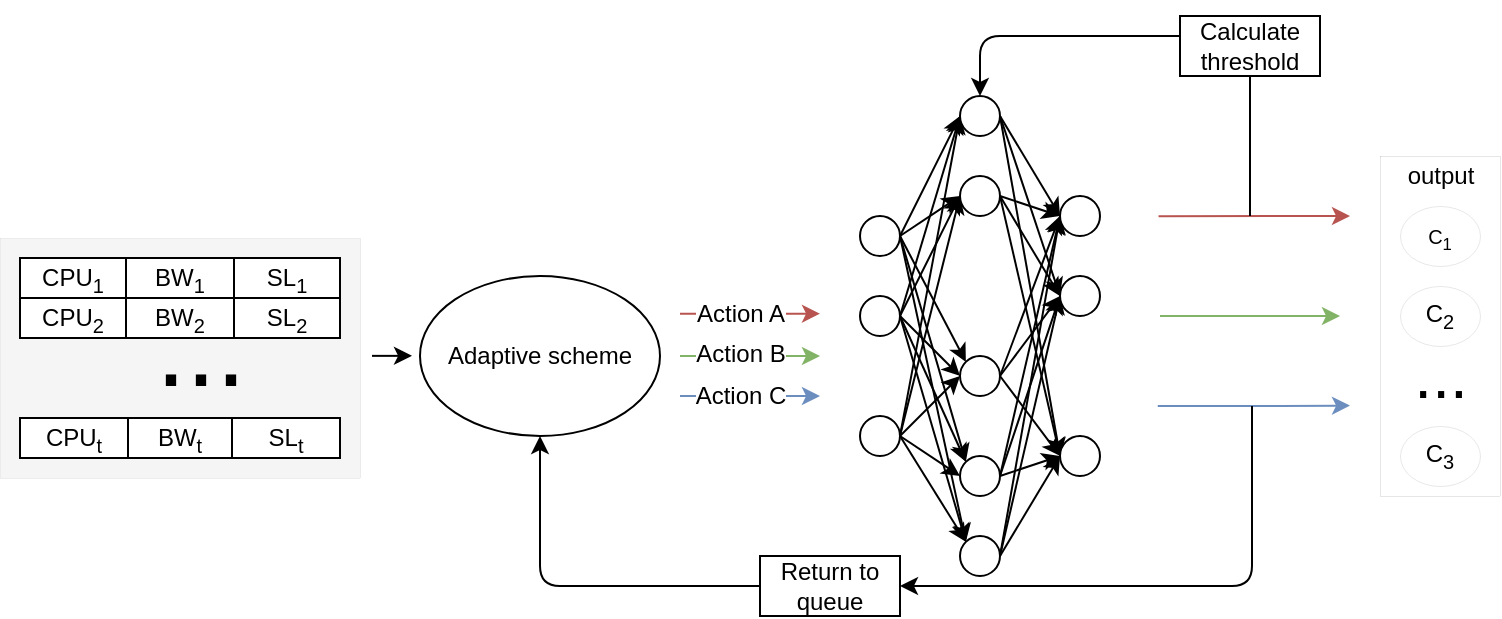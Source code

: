 <mxfile>
    <diagram id="OLkbK1o3q7nJBEpYl-aO" name="第 1 页">
        <mxGraphModel dx="1095" dy="1122" grid="1" gridSize="10" guides="1" tooltips="1" connect="1" arrows="1" fold="1" page="1" pageScale="1" pageWidth="827" pageHeight="1169" math="0" shadow="0">
            <root>
                <mxCell id="0"/>
                <mxCell id="1" parent="0"/>
                <mxCell id="80" value="" style="endArrow=classic;html=1;fillColor=#dae8fc;strokeColor=#6c8ebf;startArrow=none;exitX=0.888;exitY=0.955;exitDx=0;exitDy=0;exitPerimeter=0;" edge="1" parent="1">
                    <mxGeometry width="50" height="50" relative="1" as="geometry">
                        <mxPoint x="588.88" y="285.05" as="sourcePoint"/>
                        <mxPoint x="685" y="284.8" as="targetPoint"/>
                        <Array as="points">
                            <mxPoint x="640" y="285"/>
                        </Array>
                    </mxGeometry>
                </mxCell>
                <mxCell id="120" value="" style="rounded=0;whiteSpace=wrap;html=1;fontSize=12;strokeWidth=0;fillColor=#f5f5f5;fontColor=#333333;strokeColor=#666666;" vertex="1" parent="1">
                    <mxGeometry x="10" y="201" width="180" height="120" as="geometry"/>
                </mxCell>
                <mxCell id="12" value="" style="endArrow=classic;html=1;fillColor=#f8cecc;strokeColor=#b85450;" edge="1" parent="1">
                    <mxGeometry width="50" height="50" relative="1" as="geometry">
                        <mxPoint x="350" y="238.82" as="sourcePoint"/>
                        <mxPoint x="420" y="238.82" as="targetPoint"/>
                    </mxGeometry>
                </mxCell>
                <mxCell id="114" value="Action A" style="edgeLabel;html=1;align=center;verticalAlign=middle;resizable=0;points=[];fontSize=12;" vertex="1" connectable="0" parent="12">
                    <mxGeometry x="-0.136" relative="1" as="geometry">
                        <mxPoint as="offset"/>
                    </mxGeometry>
                </mxCell>
                <mxCell id="36" style="edgeStyle=none;html=1;exitX=1;exitY=0.5;exitDx=0;exitDy=0;entryX=0;entryY=0.5;entryDx=0;entryDy=0;strokeWidth=1;" edge="1" parent="1" source="13" target="18">
                    <mxGeometry relative="1" as="geometry"/>
                </mxCell>
                <mxCell id="37" style="edgeStyle=none;html=1;exitX=1;exitY=0.5;exitDx=0;exitDy=0;entryX=0;entryY=0.5;entryDx=0;entryDy=0;strokeWidth=1;" edge="1" parent="1" source="13" target="17">
                    <mxGeometry relative="1" as="geometry"/>
                </mxCell>
                <mxCell id="38" style="edgeStyle=none;html=1;exitX=1;exitY=0.5;exitDx=0;exitDy=0;entryX=0;entryY=0;entryDx=0;entryDy=0;strokeWidth=1;" edge="1" parent="1" source="13" target="19">
                    <mxGeometry relative="1" as="geometry"/>
                </mxCell>
                <mxCell id="39" style="edgeStyle=none;html=1;exitX=1;exitY=0.5;exitDx=0;exitDy=0;entryX=0;entryY=0;entryDx=0;entryDy=0;strokeWidth=1;" edge="1" parent="1" source="13" target="20">
                    <mxGeometry relative="1" as="geometry"/>
                </mxCell>
                <mxCell id="40" style="edgeStyle=none;html=1;exitX=1;exitY=0.5;exitDx=0;exitDy=0;entryX=0;entryY=0;entryDx=0;entryDy=0;strokeWidth=1;" edge="1" parent="1" source="13" target="21">
                    <mxGeometry relative="1" as="geometry"/>
                </mxCell>
                <mxCell id="13" value="" style="ellipse;whiteSpace=wrap;html=1;aspect=fixed;" vertex="1" parent="1">
                    <mxGeometry x="440" y="190" width="20" height="20" as="geometry"/>
                </mxCell>
                <mxCell id="41" style="edgeStyle=none;html=1;exitX=1;exitY=0.5;exitDx=0;exitDy=0;strokeWidth=1;" edge="1" parent="1" source="14">
                    <mxGeometry relative="1" as="geometry">
                        <mxPoint x="490" y="140.0" as="targetPoint"/>
                    </mxGeometry>
                </mxCell>
                <mxCell id="42" style="edgeStyle=none;html=1;exitX=1;exitY=0.5;exitDx=0;exitDy=0;strokeWidth=1;" edge="1" parent="1" source="14">
                    <mxGeometry relative="1" as="geometry">
                        <mxPoint x="490" y="180.0" as="targetPoint"/>
                    </mxGeometry>
                </mxCell>
                <mxCell id="43" style="edgeStyle=none;html=1;exitX=1;exitY=0.5;exitDx=0;exitDy=0;entryX=0;entryY=0.5;entryDx=0;entryDy=0;strokeWidth=1;" edge="1" parent="1" source="14" target="19">
                    <mxGeometry relative="1" as="geometry"/>
                </mxCell>
                <mxCell id="44" style="edgeStyle=none;html=1;exitX=1;exitY=0.5;exitDx=0;exitDy=0;entryX=0;entryY=0;entryDx=0;entryDy=0;strokeWidth=1;" edge="1" parent="1" source="14" target="20">
                    <mxGeometry relative="1" as="geometry"/>
                </mxCell>
                <mxCell id="45" style="edgeStyle=none;html=1;exitX=1;exitY=0.5;exitDx=0;exitDy=0;entryX=0;entryY=0;entryDx=0;entryDy=0;strokeWidth=1;" edge="1" parent="1" source="14" target="21">
                    <mxGeometry relative="1" as="geometry"/>
                </mxCell>
                <mxCell id="14" value="" style="ellipse;whiteSpace=wrap;html=1;aspect=fixed;" vertex="1" parent="1">
                    <mxGeometry x="440" y="230" width="20" height="20" as="geometry"/>
                </mxCell>
                <mxCell id="47" style="edgeStyle=none;html=1;exitX=1;exitY=0.5;exitDx=0;exitDy=0;entryX=0;entryY=0.5;entryDx=0;entryDy=0;strokeWidth=1;" edge="1" parent="1" source="15" target="18">
                    <mxGeometry relative="1" as="geometry"/>
                </mxCell>
                <mxCell id="49" style="edgeStyle=none;html=1;exitX=1;exitY=0.5;exitDx=0;exitDy=0;strokeWidth=1;" edge="1" parent="1" source="15">
                    <mxGeometry relative="1" as="geometry">
                        <mxPoint x="490" y="180.0" as="targetPoint"/>
                    </mxGeometry>
                </mxCell>
                <mxCell id="50" style="edgeStyle=none;html=1;exitX=1;exitY=0.5;exitDx=0;exitDy=0;entryX=0;entryY=0.5;entryDx=0;entryDy=0;strokeWidth=1;" edge="1" parent="1" source="15" target="19">
                    <mxGeometry relative="1" as="geometry"/>
                </mxCell>
                <mxCell id="51" style="edgeStyle=none;html=1;exitX=1;exitY=0.5;exitDx=0;exitDy=0;entryX=0;entryY=0.5;entryDx=0;entryDy=0;strokeWidth=1;" edge="1" parent="1" source="15" target="20">
                    <mxGeometry relative="1" as="geometry"/>
                </mxCell>
                <mxCell id="52" style="edgeStyle=none;html=1;exitX=1;exitY=0.5;exitDx=0;exitDy=0;entryX=0;entryY=0;entryDx=0;entryDy=0;strokeWidth=1;" edge="1" parent="1" source="15" target="21">
                    <mxGeometry relative="1" as="geometry"/>
                </mxCell>
                <mxCell id="15" value="" style="ellipse;whiteSpace=wrap;html=1;aspect=fixed;" vertex="1" parent="1">
                    <mxGeometry x="440" y="290" width="20" height="20" as="geometry"/>
                </mxCell>
                <mxCell id="54" style="edgeStyle=none;html=1;exitX=1;exitY=0.5;exitDx=0;exitDy=0;strokeWidth=1;" edge="1" parent="1" source="17">
                    <mxGeometry relative="1" as="geometry">
                        <mxPoint x="540" y="190.0" as="targetPoint"/>
                    </mxGeometry>
                </mxCell>
                <mxCell id="59" style="edgeStyle=none;html=1;exitX=1;exitY=0.5;exitDx=0;exitDy=0;strokeWidth=1;" edge="1" parent="1" source="17">
                    <mxGeometry relative="1" as="geometry">
                        <mxPoint x="540" y="230" as="targetPoint"/>
                    </mxGeometry>
                </mxCell>
                <mxCell id="64" style="edgeStyle=none;html=1;exitX=1;exitY=0.5;exitDx=0;exitDy=0;strokeWidth=1;" edge="1" parent="1" source="17">
                    <mxGeometry relative="1" as="geometry">
                        <mxPoint x="540" y="310" as="targetPoint"/>
                    </mxGeometry>
                </mxCell>
                <mxCell id="17" value="" style="ellipse;whiteSpace=wrap;html=1;aspect=fixed;" vertex="1" parent="1">
                    <mxGeometry x="490" y="170" width="20" height="20" as="geometry"/>
                </mxCell>
                <mxCell id="53" style="edgeStyle=none;html=1;exitX=1;exitY=0.5;exitDx=0;exitDy=0;entryX=0;entryY=0.5;entryDx=0;entryDy=0;strokeWidth=1;" edge="1" parent="1" source="18" target="22">
                    <mxGeometry relative="1" as="geometry"/>
                </mxCell>
                <mxCell id="58" style="edgeStyle=none;html=1;exitX=1;exitY=0.5;exitDx=0;exitDy=0;entryX=0;entryY=0.5;entryDx=0;entryDy=0;strokeWidth=1;" edge="1" parent="1" source="18" target="23">
                    <mxGeometry relative="1" as="geometry"/>
                </mxCell>
                <mxCell id="63" style="edgeStyle=none;html=1;exitX=1;exitY=0.5;exitDx=0;exitDy=0;entryX=0;entryY=0.5;entryDx=0;entryDy=0;strokeWidth=1;" edge="1" parent="1" source="18" target="24">
                    <mxGeometry relative="1" as="geometry"/>
                </mxCell>
                <mxCell id="18" value="" style="ellipse;whiteSpace=wrap;html=1;aspect=fixed;" vertex="1" parent="1">
                    <mxGeometry x="490" y="130" width="20" height="20" as="geometry"/>
                </mxCell>
                <mxCell id="55" style="edgeStyle=none;html=1;exitX=1;exitY=0.5;exitDx=0;exitDy=0;entryX=0;entryY=0.5;entryDx=0;entryDy=0;strokeWidth=1;" edge="1" parent="1" source="19" target="22">
                    <mxGeometry relative="1" as="geometry"/>
                </mxCell>
                <mxCell id="60" style="edgeStyle=none;html=1;exitX=1;exitY=0.5;exitDx=0;exitDy=0;entryX=0;entryY=0.5;entryDx=0;entryDy=0;strokeWidth=1;" edge="1" parent="1" source="19" target="23">
                    <mxGeometry relative="1" as="geometry"/>
                </mxCell>
                <mxCell id="65" style="edgeStyle=none;html=1;exitX=1;exitY=0.5;exitDx=0;exitDy=0;strokeWidth=1;" edge="1" parent="1" source="19">
                    <mxGeometry relative="1" as="geometry">
                        <mxPoint x="540" y="310" as="targetPoint"/>
                    </mxGeometry>
                </mxCell>
                <mxCell id="19" value="" style="ellipse;whiteSpace=wrap;html=1;aspect=fixed;" vertex="1" parent="1">
                    <mxGeometry x="490" y="260" width="20" height="20" as="geometry"/>
                </mxCell>
                <mxCell id="56" style="edgeStyle=none;html=1;exitX=1;exitY=0.5;exitDx=0;exitDy=0;strokeWidth=1;" edge="1" parent="1" source="20">
                    <mxGeometry relative="1" as="geometry">
                        <mxPoint x="540" y="190.0" as="targetPoint"/>
                    </mxGeometry>
                </mxCell>
                <mxCell id="61" style="edgeStyle=none;html=1;exitX=1;exitY=0.5;exitDx=0;exitDy=0;strokeWidth=1;" edge="1" parent="1" source="20">
                    <mxGeometry relative="1" as="geometry">
                        <mxPoint x="540" y="230" as="targetPoint"/>
                    </mxGeometry>
                </mxCell>
                <mxCell id="66" style="edgeStyle=none;html=1;exitX=1;exitY=0.5;exitDx=0;exitDy=0;strokeWidth=1;" edge="1" parent="1" source="20">
                    <mxGeometry relative="1" as="geometry">
                        <mxPoint x="540" y="310" as="targetPoint"/>
                    </mxGeometry>
                </mxCell>
                <mxCell id="20" value="" style="ellipse;whiteSpace=wrap;html=1;aspect=fixed;" vertex="1" parent="1">
                    <mxGeometry x="490" y="310" width="20" height="20" as="geometry"/>
                </mxCell>
                <mxCell id="57" style="edgeStyle=none;html=1;exitX=1;exitY=0.5;exitDx=0;exitDy=0;entryX=0;entryY=0.5;entryDx=0;entryDy=0;strokeWidth=1;" edge="1" parent="1" source="21" target="22">
                    <mxGeometry relative="1" as="geometry"/>
                </mxCell>
                <mxCell id="62" style="edgeStyle=none;html=1;exitX=1;exitY=0.5;exitDx=0;exitDy=0;strokeWidth=1;" edge="1" parent="1" source="21">
                    <mxGeometry relative="1" as="geometry">
                        <mxPoint x="540" y="230" as="targetPoint"/>
                    </mxGeometry>
                </mxCell>
                <mxCell id="67" style="edgeStyle=none;html=1;exitX=1;exitY=0.5;exitDx=0;exitDy=0;strokeWidth=1;" edge="1" parent="1" source="21">
                    <mxGeometry relative="1" as="geometry">
                        <mxPoint x="540" y="310" as="targetPoint"/>
                    </mxGeometry>
                </mxCell>
                <mxCell id="21" value="" style="ellipse;whiteSpace=wrap;html=1;aspect=fixed;" vertex="1" parent="1">
                    <mxGeometry x="490" y="350" width="20" height="20" as="geometry"/>
                </mxCell>
                <mxCell id="22" value="" style="ellipse;whiteSpace=wrap;html=1;aspect=fixed;" vertex="1" parent="1">
                    <mxGeometry x="540" y="180" width="20" height="20" as="geometry"/>
                </mxCell>
                <mxCell id="23" value="" style="ellipse;whiteSpace=wrap;html=1;aspect=fixed;" vertex="1" parent="1">
                    <mxGeometry x="540" y="220" width="20" height="20" as="geometry"/>
                </mxCell>
                <mxCell id="24" value="" style="ellipse;whiteSpace=wrap;html=1;aspect=fixed;" vertex="1" parent="1">
                    <mxGeometry x="540" y="300" width="20" height="20" as="geometry"/>
                </mxCell>
                <mxCell id="68" value="Adaptive scheme" style="ellipse;whiteSpace=wrap;html=1;" vertex="1" parent="1">
                    <mxGeometry x="220" y="220" width="120" height="80" as="geometry"/>
                </mxCell>
                <mxCell id="74" value="" style="endArrow=classic;html=1;fillColor=#d5e8d4;strokeColor=#82b366;" edge="1" parent="1">
                    <mxGeometry width="50" height="50" relative="1" as="geometry">
                        <mxPoint x="350" y="260" as="sourcePoint"/>
                        <mxPoint x="420" y="260" as="targetPoint"/>
                    </mxGeometry>
                </mxCell>
                <mxCell id="115" value="Action B" style="edgeLabel;html=1;align=center;verticalAlign=middle;resizable=0;points=[];fontSize=12;" vertex="1" connectable="0" parent="74">
                    <mxGeometry x="-0.136" y="1" relative="1" as="geometry">
                        <mxPoint as="offset"/>
                    </mxGeometry>
                </mxCell>
                <mxCell id="75" value="" style="endArrow=classic;html=1;fillColor=#dae8fc;strokeColor=#6c8ebf;" edge="1" parent="1">
                    <mxGeometry width="50" height="50" relative="1" as="geometry">
                        <mxPoint x="350" y="280" as="sourcePoint"/>
                        <mxPoint x="420" y="280" as="targetPoint"/>
                    </mxGeometry>
                </mxCell>
                <mxCell id="116" value="Action C" style="edgeLabel;html=1;align=center;verticalAlign=middle;resizable=0;points=[];fontSize=12;" vertex="1" connectable="0" parent="75">
                    <mxGeometry x="-0.143" relative="1" as="geometry">
                        <mxPoint as="offset"/>
                    </mxGeometry>
                </mxCell>
                <mxCell id="76" value="" style="endArrow=classic;html=1;fillColor=#f8cecc;strokeColor=#b85450;startArrow=none;exitX=0.927;exitY=0.092;exitDx=0;exitDy=0;exitPerimeter=0;" edge="1" parent="1">
                    <mxGeometry width="50" height="50" relative="1" as="geometry">
                        <mxPoint x="589.27" y="190.12" as="sourcePoint"/>
                        <mxPoint x="685" y="190" as="targetPoint"/>
                    </mxGeometry>
                </mxCell>
                <mxCell id="81" style="edgeStyle=none;html=1;exitX=0.5;exitY=0;exitDx=0;exitDy=0;strokeWidth=1;entryX=0.5;entryY=0;entryDx=0;entryDy=0;" edge="1" parent="1" source="77" target="18">
                    <mxGeometry relative="1" as="geometry">
                        <mxPoint x="636" y="80" as="targetPoint"/>
                        <Array as="points">
                            <mxPoint x="635" y="100"/>
                            <mxPoint x="500" y="100"/>
                        </Array>
                    </mxGeometry>
                </mxCell>
                <mxCell id="77" value="Calculate threshold" style="rounded=0;whiteSpace=wrap;html=1;" vertex="1" parent="1">
                    <mxGeometry x="600" y="90" width="70" height="30" as="geometry"/>
                </mxCell>
                <mxCell id="79" value="" style="endArrow=classic;html=1;fillColor=#d5e8d4;strokeColor=#82b366;" edge="1" parent="1">
                    <mxGeometry width="50" height="50" relative="1" as="geometry">
                        <mxPoint x="590" y="240" as="sourcePoint"/>
                        <mxPoint x="680" y="240" as="targetPoint"/>
                    </mxGeometry>
                </mxCell>
                <mxCell id="83" value="" style="shape=table;html=1;whiteSpace=wrap;startSize=0;container=1;collapsible=0;childLayout=tableLayout;" vertex="1" parent="1">
                    <mxGeometry x="20" y="211" width="160" height="40" as="geometry"/>
                </mxCell>
                <mxCell id="84" value="" style="shape=partialRectangle;html=1;whiteSpace=wrap;collapsible=0;dropTarget=0;pointerEvents=0;fillColor=none;top=0;left=0;bottom=0;right=0;points=[[0,0.5],[1,0.5]];portConstraint=eastwest;" vertex="1" parent="83">
                    <mxGeometry width="160" height="20" as="geometry"/>
                </mxCell>
                <mxCell id="85" value="CPU&lt;sub&gt;1&lt;/sub&gt;" style="shape=partialRectangle;html=1;whiteSpace=wrap;connectable=0;fillColor=none;top=0;left=0;bottom=0;right=0;overflow=hidden;pointerEvents=1;" vertex="1" parent="84">
                    <mxGeometry width="53" height="20" as="geometry">
                        <mxRectangle width="53" height="20" as="alternateBounds"/>
                    </mxGeometry>
                </mxCell>
                <mxCell id="86" value="BW&lt;sub&gt;1&lt;/sub&gt;" style="shape=partialRectangle;html=1;whiteSpace=wrap;connectable=0;fillColor=none;top=0;left=0;bottom=0;right=0;overflow=hidden;pointerEvents=1;" vertex="1" parent="84">
                    <mxGeometry x="53" width="54" height="20" as="geometry">
                        <mxRectangle width="54" height="20" as="alternateBounds"/>
                    </mxGeometry>
                </mxCell>
                <mxCell id="87" value="SL&lt;sub&gt;1&lt;/sub&gt;" style="shape=partialRectangle;html=1;whiteSpace=wrap;connectable=0;fillColor=none;top=0;left=0;bottom=0;right=0;overflow=hidden;pointerEvents=1;" vertex="1" parent="84">
                    <mxGeometry x="107" width="53" height="20" as="geometry">
                        <mxRectangle width="53" height="20" as="alternateBounds"/>
                    </mxGeometry>
                </mxCell>
                <mxCell id="88" value="" style="shape=partialRectangle;html=1;whiteSpace=wrap;collapsible=0;dropTarget=0;pointerEvents=0;fillColor=none;top=0;left=0;bottom=0;right=0;points=[[0,0.5],[1,0.5]];portConstraint=eastwest;" vertex="1" parent="83">
                    <mxGeometry y="20" width="160" height="20" as="geometry"/>
                </mxCell>
                <mxCell id="89" value="CPU&lt;sub&gt;2&lt;/sub&gt;" style="shape=partialRectangle;html=1;whiteSpace=wrap;connectable=0;fillColor=none;top=0;left=0;bottom=0;right=0;overflow=hidden;pointerEvents=1;" vertex="1" parent="88">
                    <mxGeometry width="53" height="20" as="geometry">
                        <mxRectangle width="53" height="20" as="alternateBounds"/>
                    </mxGeometry>
                </mxCell>
                <mxCell id="90" value="BW&lt;sub&gt;2&lt;/sub&gt;" style="shape=partialRectangle;html=1;whiteSpace=wrap;connectable=0;fillColor=none;top=0;left=0;bottom=0;right=0;overflow=hidden;pointerEvents=1;" vertex="1" parent="88">
                    <mxGeometry x="53" width="54" height="20" as="geometry">
                        <mxRectangle width="54" height="20" as="alternateBounds"/>
                    </mxGeometry>
                </mxCell>
                <mxCell id="91" value="SL&lt;sub&gt;2&lt;/sub&gt;" style="shape=partialRectangle;html=1;whiteSpace=wrap;connectable=0;fillColor=none;top=0;left=0;bottom=0;right=0;overflow=hidden;pointerEvents=1;" vertex="1" parent="88">
                    <mxGeometry x="107" width="53" height="20" as="geometry">
                        <mxRectangle width="53" height="20" as="alternateBounds"/>
                    </mxGeometry>
                </mxCell>
                <mxCell id="96" value="" style="shape=table;html=1;whiteSpace=wrap;startSize=0;container=1;collapsible=0;childLayout=tableLayout;" vertex="1" parent="1">
                    <mxGeometry x="20" y="291" width="160" height="20" as="geometry"/>
                </mxCell>
                <mxCell id="97" value="" style="shape=partialRectangle;html=1;whiteSpace=wrap;collapsible=0;dropTarget=0;pointerEvents=0;fillColor=none;top=0;left=0;bottom=0;right=0;points=[[0,0.5],[1,0.5]];portConstraint=eastwest;" vertex="1" parent="96">
                    <mxGeometry width="160" height="20" as="geometry"/>
                </mxCell>
                <mxCell id="98" value="CPU&lt;sub&gt;t&lt;/sub&gt;" style="shape=partialRectangle;html=1;whiteSpace=wrap;connectable=0;fillColor=none;top=0;left=0;bottom=0;right=0;overflow=hidden;pointerEvents=1;" vertex="1" parent="97">
                    <mxGeometry width="54" height="20" as="geometry">
                        <mxRectangle width="54" height="20" as="alternateBounds"/>
                    </mxGeometry>
                </mxCell>
                <mxCell id="99" value="BW&lt;sub&gt;t&lt;/sub&gt;" style="shape=partialRectangle;html=1;whiteSpace=wrap;connectable=0;fillColor=none;top=0;left=0;bottom=0;right=0;overflow=hidden;pointerEvents=1;" vertex="1" parent="97">
                    <mxGeometry x="54" width="52" height="20" as="geometry">
                        <mxRectangle width="52" height="20" as="alternateBounds"/>
                    </mxGeometry>
                </mxCell>
                <mxCell id="100" value="SL&lt;sub&gt;t&lt;/sub&gt;" style="shape=partialRectangle;html=1;whiteSpace=wrap;connectable=0;fillColor=none;top=0;left=0;bottom=0;right=0;overflow=hidden;pointerEvents=1;" vertex="1" parent="97">
                    <mxGeometry x="106" width="54" height="20" as="geometry">
                        <mxRectangle width="54" height="20" as="alternateBounds"/>
                    </mxGeometry>
                </mxCell>
                <mxCell id="109" value="..." style="text;html=1;align=center;verticalAlign=middle;resizable=0;points=[];autosize=1;strokeColor=none;fillColor=none;strokeWidth=0;fontSize=54;" vertex="1" parent="1">
                    <mxGeometry x="80" y="221" width="60" height="70" as="geometry"/>
                </mxCell>
                <mxCell id="119" value="" style="endArrow=classic;html=1;fontSize=12;strokeWidth=1;" edge="1" parent="1">
                    <mxGeometry width="50" height="50" relative="1" as="geometry">
                        <mxPoint x="196" y="259.93" as="sourcePoint"/>
                        <mxPoint x="216" y="259.93" as="targetPoint"/>
                    </mxGeometry>
                </mxCell>
                <mxCell id="121" value="" style="rounded=0;whiteSpace=wrap;html=1;fontSize=12;strokeWidth=0;" vertex="1" parent="1">
                    <mxGeometry x="700" y="160" width="60" height="170" as="geometry"/>
                </mxCell>
                <mxCell id="129" style="edgeStyle=none;html=1;exitX=0;exitY=0.5;exitDx=0;exitDy=0;entryX=0.5;entryY=1;entryDx=0;entryDy=0;fontSize=12;strokeWidth=1;" edge="1" parent="1" source="117" target="68">
                    <mxGeometry relative="1" as="geometry">
                        <Array as="points">
                            <mxPoint x="280" y="375"/>
                        </Array>
                    </mxGeometry>
                </mxCell>
                <mxCell id="117" value="Return to queue" style="rounded=0;whiteSpace=wrap;html=1;" vertex="1" parent="1">
                    <mxGeometry x="390" y="360" width="70" height="30" as="geometry"/>
                </mxCell>
                <mxCell id="127" value="" style="endArrow=none;html=1;fontSize=12;strokeWidth=1;entryX=0.5;entryY=1;entryDx=0;entryDy=0;" edge="1" parent="1" target="77">
                    <mxGeometry width="50" height="50" relative="1" as="geometry">
                        <mxPoint x="635" y="190" as="sourcePoint"/>
                        <mxPoint x="550" y="160" as="targetPoint"/>
                    </mxGeometry>
                </mxCell>
                <mxCell id="132" value="" style="endArrow=classic;html=1;fontSize=12;strokeWidth=1;entryX=1;entryY=0.5;entryDx=0;entryDy=0;" edge="1" parent="1" target="117">
                    <mxGeometry width="50" height="50" relative="1" as="geometry">
                        <mxPoint x="636" y="285" as="sourcePoint"/>
                        <mxPoint x="466" y="370" as="targetPoint"/>
                        <Array as="points">
                            <mxPoint x="636" y="375"/>
                        </Array>
                    </mxGeometry>
                </mxCell>
                <mxCell id="133" value="output" style="text;html=1;align=center;verticalAlign=middle;resizable=0;points=[];autosize=1;strokeColor=none;fillColor=none;fontSize=12;" vertex="1" parent="1">
                    <mxGeometry x="705" y="160" width="50" height="20" as="geometry"/>
                </mxCell>
                <mxCell id="134" value="&lt;span style=&quot;font-size: 10px&quot;&gt;C&lt;sub&gt;1&lt;/sub&gt;&lt;/span&gt;" style="ellipse;whiteSpace=wrap;html=1;fontSize=12;strokeWidth=0;" vertex="1" parent="1">
                    <mxGeometry x="710" y="185" width="40" height="30" as="geometry"/>
                </mxCell>
                <mxCell id="135" value="C&lt;sub&gt;2&lt;/sub&gt;" style="ellipse;whiteSpace=wrap;html=1;fontSize=12;strokeWidth=0;" vertex="1" parent="1">
                    <mxGeometry x="710" y="225" width="40" height="30" as="geometry"/>
                </mxCell>
                <mxCell id="136" value="C&lt;sub&gt;3&lt;/sub&gt;" style="ellipse;whiteSpace=wrap;html=1;fontSize=12;strokeWidth=0;" vertex="1" parent="1">
                    <mxGeometry x="710" y="295" width="40" height="30" as="geometry"/>
                </mxCell>
                <mxCell id="137" value="..." style="text;html=1;align=center;verticalAlign=middle;resizable=0;points=[];autosize=1;strokeColor=none;fillColor=none;strokeWidth=0;fontSize=32;" vertex="1" parent="1">
                    <mxGeometry x="710" y="250" width="40" height="40" as="geometry"/>
                </mxCell>
            </root>
        </mxGraphModel>
    </diagram>
</mxfile>
